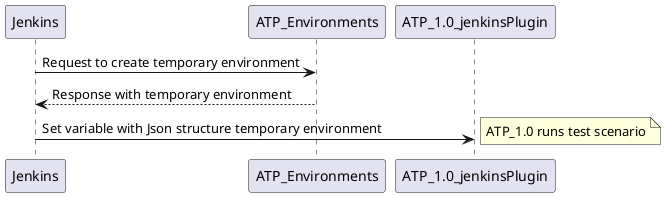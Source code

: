 @startuml

Jenkins -> ATP_Environments : Request to create temporary environment
ATP_Environments --> Jenkins : Response with temporary environment
Jenkins -> ATP_1.0_jenkinsPlugin : Set variable with Json structure temporary environment
note right: ATP_1.0 runs test scenario

@enduml

